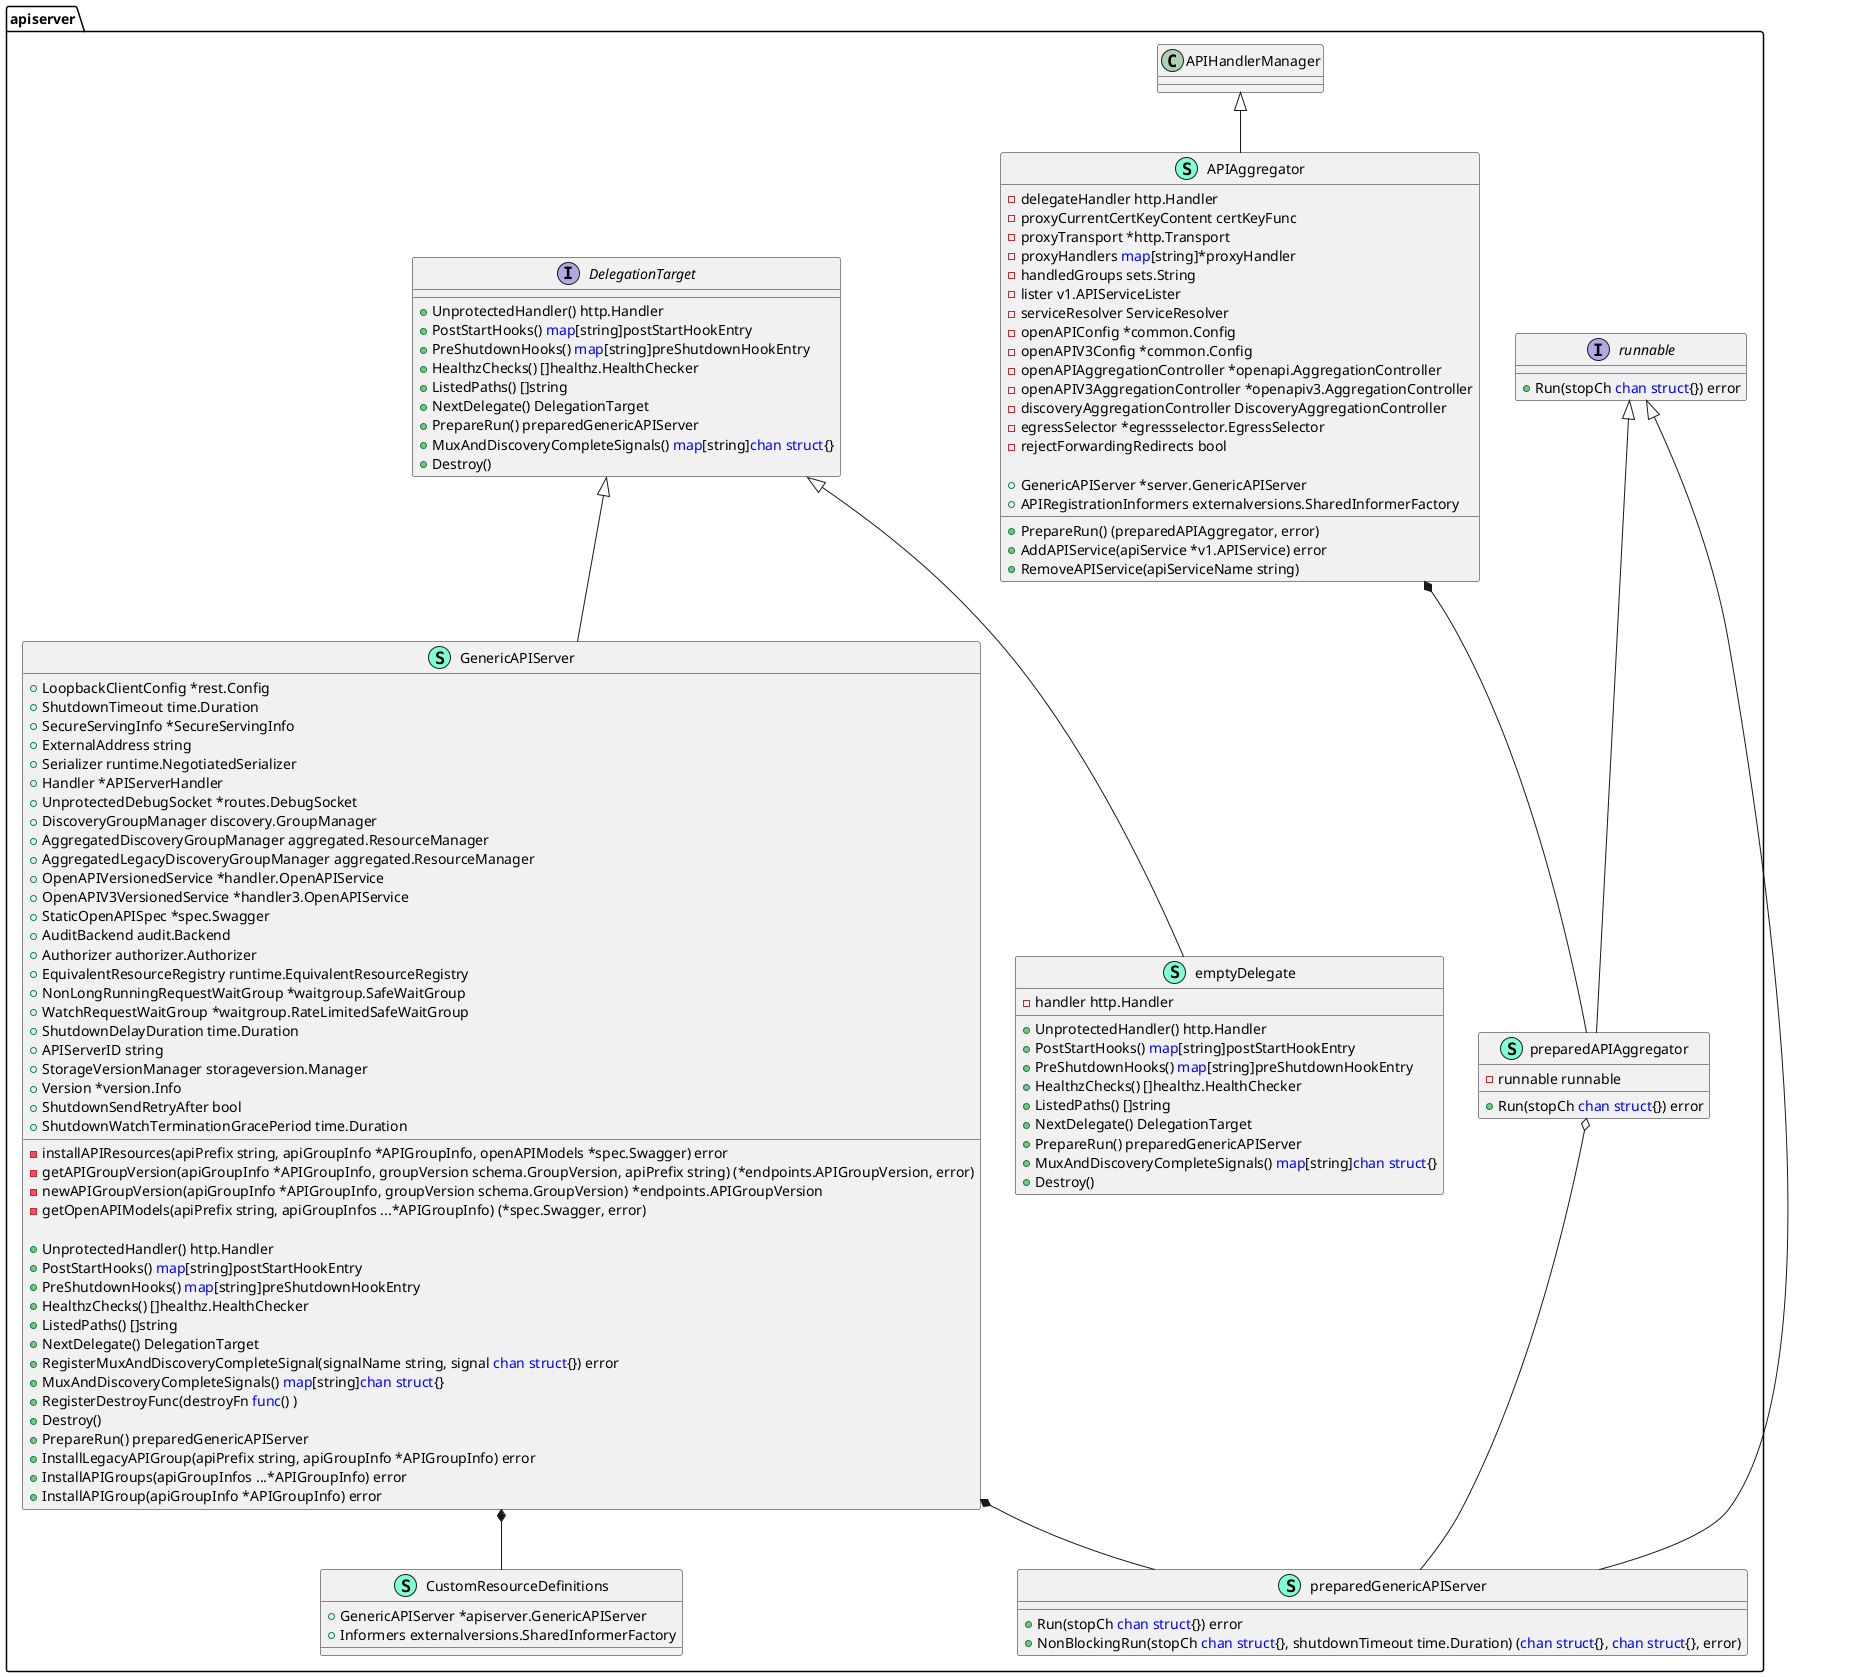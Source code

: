 @startuml
namespace apiserver {
    class APIAggregator << (S,Aquamarine) >> {
        - delegateHandler http.Handler
        - proxyCurrentCertKeyContent certKeyFunc
        - proxyTransport *http.Transport
        - proxyHandlers <font color=blue>map</font>[string]*proxyHandler
        - handledGroups sets.String
        - lister v1.APIServiceLister
        - serviceResolver ServiceResolver
        - openAPIConfig *common.Config
        - openAPIV3Config *common.Config
        - openAPIAggregationController *openapi.AggregationController
        - openAPIV3AggregationController *openapiv3.AggregationController
        - discoveryAggregationController DiscoveryAggregationController
        - egressSelector *egressselector.EgressSelector
        - rejectForwardingRedirects bool

        + GenericAPIServer *server.GenericAPIServer
        + APIRegistrationInformers externalversions.SharedInformerFactory

        + PrepareRun() (preparedAPIAggregator, error)
        + AddAPIService(apiService *v1.APIService) error
        + RemoveAPIService(apiServiceName string) 

    }

    class preparedAPIAggregator << (S,Aquamarine) >> {
        - runnable runnable

        + Run(stopCh <font color=blue>chan</font> <font color=blue>struct</font>{}) error

    }


    interface runnable  {
        + Run(stopCh <font color=blue>chan</font> <font color=blue>struct</font>{}) error

    }


    class GenericAPIServer << (S,Aquamarine) >> {

        + LoopbackClientConfig *rest.Config
        + ShutdownTimeout time.Duration
        + SecureServingInfo *SecureServingInfo
        + ExternalAddress string
        + Serializer runtime.NegotiatedSerializer
        + Handler *APIServerHandler
        + UnprotectedDebugSocket *routes.DebugSocket
        + DiscoveryGroupManager discovery.GroupManager
        + AggregatedDiscoveryGroupManager aggregated.ResourceManager
        + AggregatedLegacyDiscoveryGroupManager aggregated.ResourceManager
        + OpenAPIVersionedService *handler.OpenAPIService
        + OpenAPIV3VersionedService *handler3.OpenAPIService
        + StaticOpenAPISpec *spec.Swagger
        + AuditBackend audit.Backend
        + Authorizer authorizer.Authorizer
        + EquivalentResourceRegistry runtime.EquivalentResourceRegistry
        + NonLongRunningRequestWaitGroup *waitgroup.SafeWaitGroup
        + WatchRequestWaitGroup *waitgroup.RateLimitedSafeWaitGroup
        + ShutdownDelayDuration time.Duration
        + APIServerID string
        + StorageVersionManager storageversion.Manager
        + Version *version.Info
        + ShutdownSendRetryAfter bool
        + ShutdownWatchTerminationGracePeriod time.Duration

        - installAPIResources(apiPrefix string, apiGroupInfo *APIGroupInfo, openAPIModels *spec.Swagger) error
        - getAPIGroupVersion(apiGroupInfo *APIGroupInfo, groupVersion schema.GroupVersion, apiPrefix string) (*endpoints.APIGroupVersion, error)
        - newAPIGroupVersion(apiGroupInfo *APIGroupInfo, groupVersion schema.GroupVersion) *endpoints.APIGroupVersion
        - getOpenAPIModels(apiPrefix string, apiGroupInfos ...*APIGroupInfo) (*spec.Swagger, error)

        + UnprotectedHandler() http.Handler
        + PostStartHooks() <font color=blue>map</font>[string]postStartHookEntry
        + PreShutdownHooks() <font color=blue>map</font>[string]preShutdownHookEntry
        + HealthzChecks() []healthz.HealthChecker
        + ListedPaths() []string
        + NextDelegate() DelegationTarget
        + RegisterMuxAndDiscoveryCompleteSignal(signalName string, signal <font color=blue>chan</font> <font color=blue>struct</font>{}) error
        + MuxAndDiscoveryCompleteSignals() <font color=blue>map</font>[string]<font color=blue>chan</font> <font color=blue>struct</font>{}
        + RegisterDestroyFunc(destroyFn <font color=blue>func</font>() ) 
        + Destroy() 
        + PrepareRun() preparedGenericAPIServer
        + InstallLegacyAPIGroup(apiPrefix string, apiGroupInfo *APIGroupInfo) error
        + InstallAPIGroups(apiGroupInfos ...*APIGroupInfo) error
        + InstallAPIGroup(apiGroupInfo *APIGroupInfo) error

    }
    class emptyDelegate << (S,Aquamarine) >> {
        - handler http.Handler

        + UnprotectedHandler() http.Handler
        + PostStartHooks() <font color=blue>map</font>[string]postStartHookEntry
        + PreShutdownHooks() <font color=blue>map</font>[string]preShutdownHookEntry
        + HealthzChecks() []healthz.HealthChecker
        + ListedPaths() []string
        + NextDelegate() DelegationTarget
        + PrepareRun() preparedGenericAPIServer
        + MuxAndDiscoveryCompleteSignals() <font color=blue>map</font>[string]<font color=blue>chan</font> <font color=blue>struct</font>{}
        + Destroy() 

    }
    class preparedGenericAPIServer << (S,Aquamarine) >> {
        + Run(stopCh <font color=blue>chan</font> <font color=blue>struct</font>{}) error
        + NonBlockingRun(stopCh <font color=blue>chan</font> <font color=blue>struct</font>{}, shutdownTimeout time.Duration) (<font color=blue>chan</font> <font color=blue>struct</font>{}, <font color=blue>chan</font> <font color=blue>struct</font>{}, error)

    }

    interface DelegationTarget  {
        + UnprotectedHandler() http.Handler
        + PostStartHooks() <font color=blue>map</font>[string]postStartHookEntry
        + PreShutdownHooks() <font color=blue>map</font>[string]preShutdownHookEntry
        + HealthzChecks() []healthz.HealthChecker
        + ListedPaths() []string
        + NextDelegate() DelegationTarget
        + PrepareRun() preparedGenericAPIServer
        + MuxAndDiscoveryCompleteSignals() <font color=blue>map</font>[string]<font color=blue>chan</font> <font color=blue>struct</font>{}
        + Destroy() 

    }

    class CustomResourceDefinitions << (S,Aquamarine) >> {
        + GenericAPIServer *apiserver.GenericAPIServer
        + Informers externalversions.SharedInformerFactory

    }

}
"apiserver.APIAggregator" *-- "apiserver.preparedAPIAggregator"

"apiserver.APIHandlerManager" <|-- "apiserver.APIAggregator"

"apiserver.runnable" <|-- "apiserver.preparedAPIAggregator"

"apiserver.GenericAPIServer" *-- "apiserver.preparedGenericAPIServer"

"apiserver.DelegationTarget" <|-- "apiserver.GenericAPIServer"
"apiserver.DelegationTarget" <|-- "apiserver.emptyDelegate"
"apiserver.runnable" <|-- "apiserver.preparedGenericAPIServer"

"apiserver.preparedAPIAggregator" o-- "apiserver.preparedGenericAPIServer"

"apiserver.GenericAPIServer" *-- "apiserver.CustomResourceDefinitions"
@enduml
